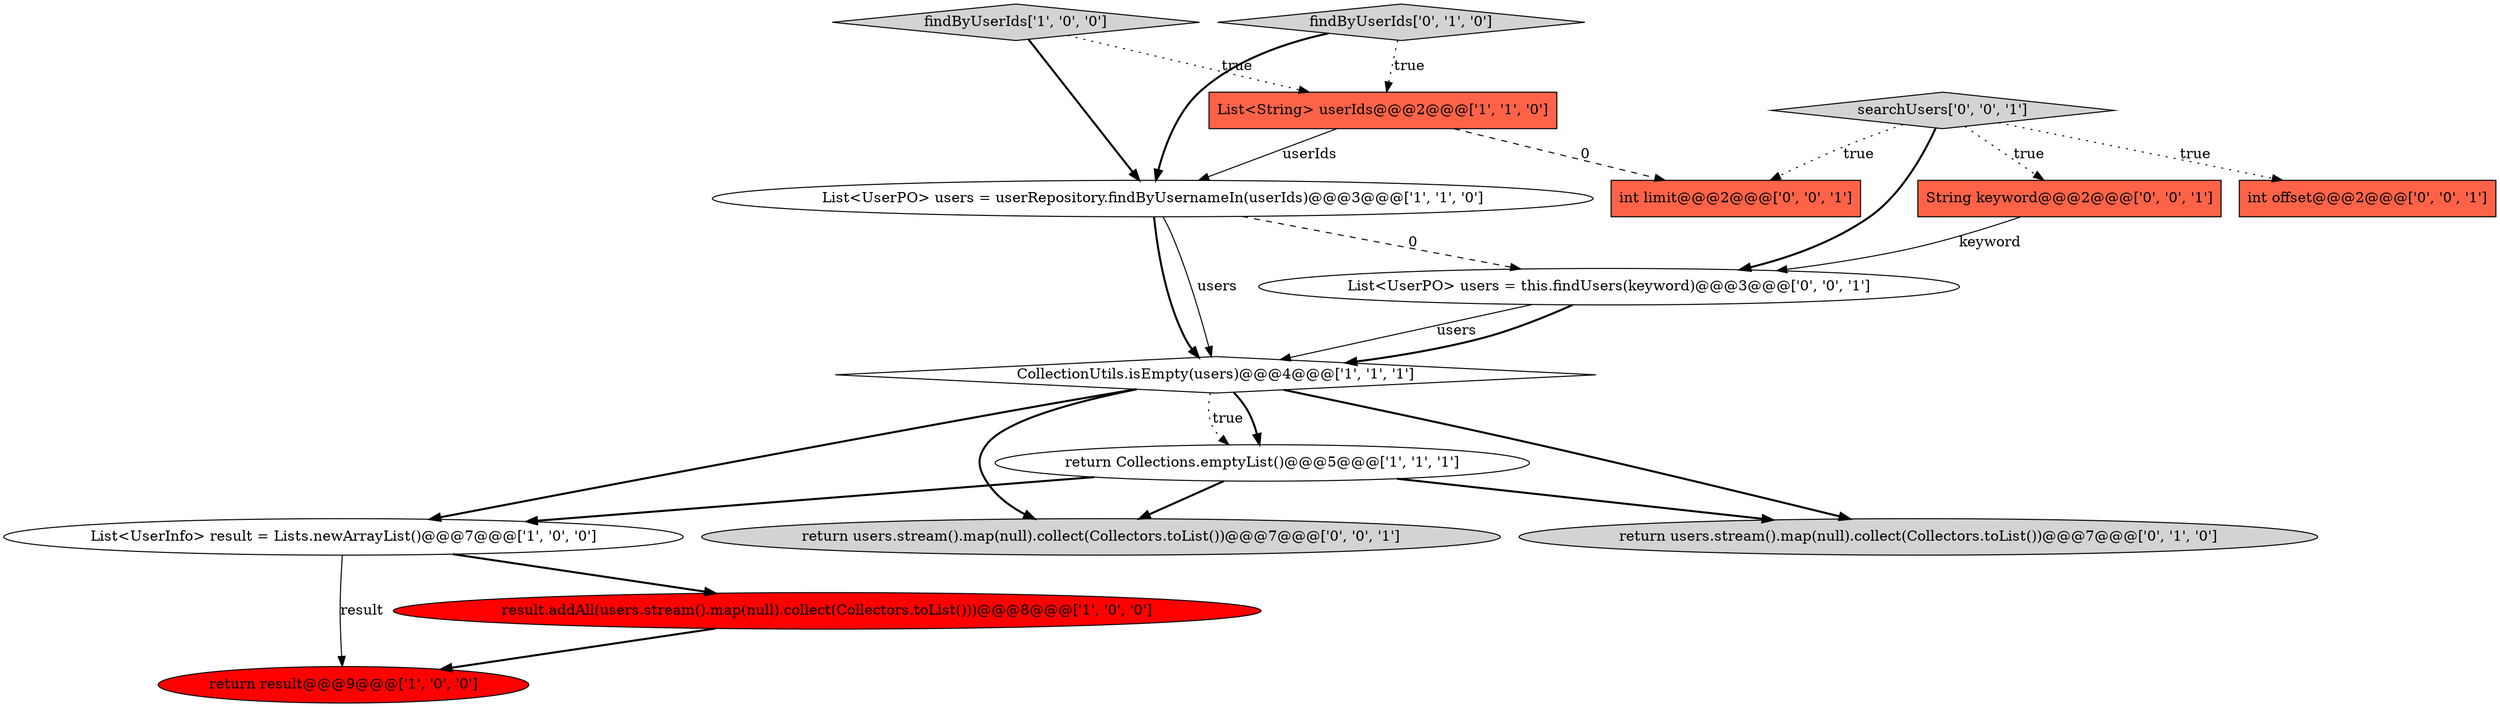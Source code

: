digraph {
7 [style = filled, label = "List<UserInfo> result = Lists.newArrayList()@@@7@@@['1', '0', '0']", fillcolor = white, shape = ellipse image = "AAA0AAABBB1BBB"];
13 [style = filled, label = "int limit@@@2@@@['0', '0', '1']", fillcolor = tomato, shape = box image = "AAA0AAABBB3BBB"];
0 [style = filled, label = "return Collections.emptyList()@@@5@@@['1', '1', '1']", fillcolor = white, shape = ellipse image = "AAA0AAABBB1BBB"];
5 [style = filled, label = "List<String> userIds@@@2@@@['1', '1', '0']", fillcolor = tomato, shape = box image = "AAA0AAABBB1BBB"];
4 [style = filled, label = "findByUserIds['1', '0', '0']", fillcolor = lightgray, shape = diamond image = "AAA0AAABBB1BBB"];
10 [style = filled, label = "String keyword@@@2@@@['0', '0', '1']", fillcolor = tomato, shape = box image = "AAA0AAABBB3BBB"];
8 [style = filled, label = "findByUserIds['0', '1', '0']", fillcolor = lightgray, shape = diamond image = "AAA0AAABBB2BBB"];
6 [style = filled, label = "result.addAll(users.stream().map(null).collect(Collectors.toList()))@@@8@@@['1', '0', '0']", fillcolor = red, shape = ellipse image = "AAA1AAABBB1BBB"];
3 [style = filled, label = "CollectionUtils.isEmpty(users)@@@4@@@['1', '1', '1']", fillcolor = white, shape = diamond image = "AAA0AAABBB1BBB"];
9 [style = filled, label = "return users.stream().map(null).collect(Collectors.toList())@@@7@@@['0', '1', '0']", fillcolor = lightgray, shape = ellipse image = "AAA0AAABBB2BBB"];
12 [style = filled, label = "List<UserPO> users = this.findUsers(keyword)@@@3@@@['0', '0', '1']", fillcolor = white, shape = ellipse image = "AAA0AAABBB3BBB"];
1 [style = filled, label = "return result@@@9@@@['1', '0', '0']", fillcolor = red, shape = ellipse image = "AAA1AAABBB1BBB"];
2 [style = filled, label = "List<UserPO> users = userRepository.findByUsernameIn(userIds)@@@3@@@['1', '1', '0']", fillcolor = white, shape = ellipse image = "AAA0AAABBB1BBB"];
11 [style = filled, label = "int offset@@@2@@@['0', '0', '1']", fillcolor = tomato, shape = box image = "AAA0AAABBB3BBB"];
15 [style = filled, label = "searchUsers['0', '0', '1']", fillcolor = lightgray, shape = diamond image = "AAA0AAABBB3BBB"];
14 [style = filled, label = "return users.stream().map(null).collect(Collectors.toList())@@@7@@@['0', '0', '1']", fillcolor = lightgray, shape = ellipse image = "AAA0AAABBB3BBB"];
5->13 [style = dashed, label="0"];
4->5 [style = dotted, label="true"];
0->9 [style = bold, label=""];
12->3 [style = solid, label="users"];
2->3 [style = bold, label=""];
3->14 [style = bold, label=""];
15->10 [style = dotted, label="true"];
4->2 [style = bold, label=""];
3->0 [style = bold, label=""];
15->13 [style = dotted, label="true"];
0->7 [style = bold, label=""];
3->9 [style = bold, label=""];
6->1 [style = bold, label=""];
2->12 [style = dashed, label="0"];
5->2 [style = solid, label="userIds"];
0->14 [style = bold, label=""];
8->2 [style = bold, label=""];
3->7 [style = bold, label=""];
8->5 [style = dotted, label="true"];
10->12 [style = solid, label="keyword"];
7->6 [style = bold, label=""];
3->0 [style = dotted, label="true"];
15->11 [style = dotted, label="true"];
2->3 [style = solid, label="users"];
15->12 [style = bold, label=""];
12->3 [style = bold, label=""];
7->1 [style = solid, label="result"];
}
